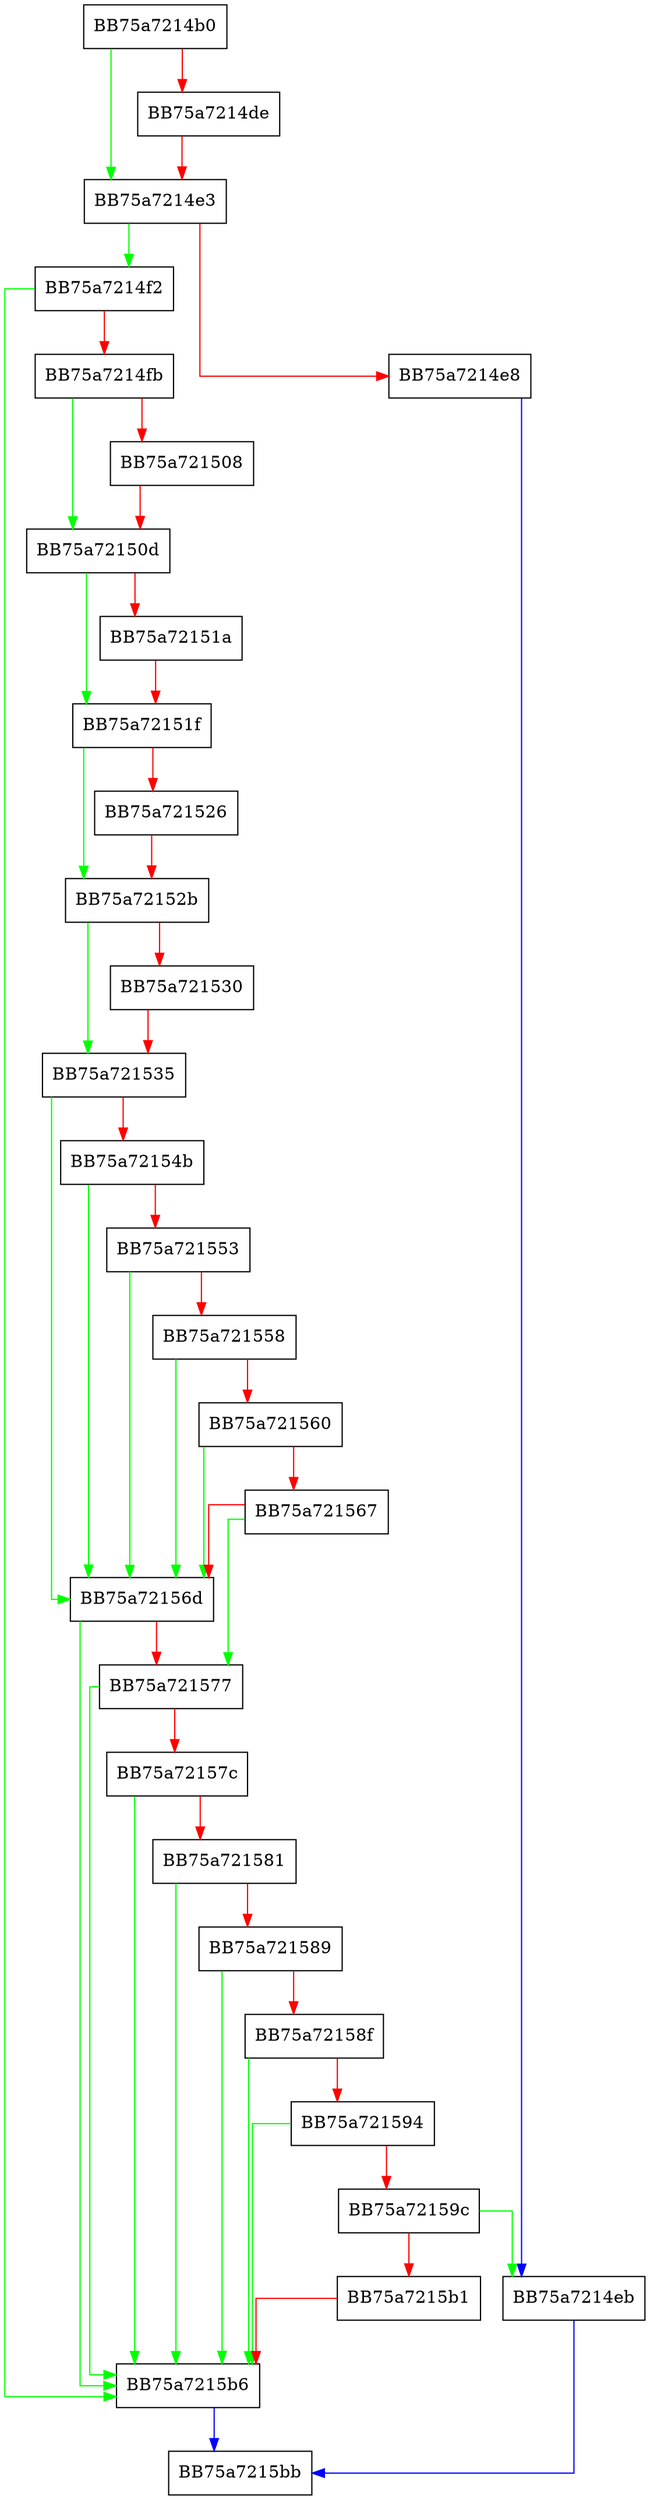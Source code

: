 digraph ExtractorValueAsName {
  node [shape="box"];
  graph [splines=ortho];
  BB75a7214b0 -> BB75a7214e3 [color="green"];
  BB75a7214b0 -> BB75a7214de [color="red"];
  BB75a7214de -> BB75a7214e3 [color="red"];
  BB75a7214e3 -> BB75a7214f2 [color="green"];
  BB75a7214e3 -> BB75a7214e8 [color="red"];
  BB75a7214e8 -> BB75a7214eb [color="blue"];
  BB75a7214eb -> BB75a7215bb [color="blue"];
  BB75a7214f2 -> BB75a7215b6 [color="green"];
  BB75a7214f2 -> BB75a7214fb [color="red"];
  BB75a7214fb -> BB75a72150d [color="green"];
  BB75a7214fb -> BB75a721508 [color="red"];
  BB75a721508 -> BB75a72150d [color="red"];
  BB75a72150d -> BB75a72151f [color="green"];
  BB75a72150d -> BB75a72151a [color="red"];
  BB75a72151a -> BB75a72151f [color="red"];
  BB75a72151f -> BB75a72152b [color="green"];
  BB75a72151f -> BB75a721526 [color="red"];
  BB75a721526 -> BB75a72152b [color="red"];
  BB75a72152b -> BB75a721535 [color="green"];
  BB75a72152b -> BB75a721530 [color="red"];
  BB75a721530 -> BB75a721535 [color="red"];
  BB75a721535 -> BB75a72156d [color="green"];
  BB75a721535 -> BB75a72154b [color="red"];
  BB75a72154b -> BB75a72156d [color="green"];
  BB75a72154b -> BB75a721553 [color="red"];
  BB75a721553 -> BB75a72156d [color="green"];
  BB75a721553 -> BB75a721558 [color="red"];
  BB75a721558 -> BB75a72156d [color="green"];
  BB75a721558 -> BB75a721560 [color="red"];
  BB75a721560 -> BB75a72156d [color="green"];
  BB75a721560 -> BB75a721567 [color="red"];
  BB75a721567 -> BB75a721577 [color="green"];
  BB75a721567 -> BB75a72156d [color="red"];
  BB75a72156d -> BB75a7215b6 [color="green"];
  BB75a72156d -> BB75a721577 [color="red"];
  BB75a721577 -> BB75a7215b6 [color="green"];
  BB75a721577 -> BB75a72157c [color="red"];
  BB75a72157c -> BB75a7215b6 [color="green"];
  BB75a72157c -> BB75a721581 [color="red"];
  BB75a721581 -> BB75a7215b6 [color="green"];
  BB75a721581 -> BB75a721589 [color="red"];
  BB75a721589 -> BB75a7215b6 [color="green"];
  BB75a721589 -> BB75a72158f [color="red"];
  BB75a72158f -> BB75a7215b6 [color="green"];
  BB75a72158f -> BB75a721594 [color="red"];
  BB75a721594 -> BB75a7215b6 [color="green"];
  BB75a721594 -> BB75a72159c [color="red"];
  BB75a72159c -> BB75a7214eb [color="green"];
  BB75a72159c -> BB75a7215b1 [color="red"];
  BB75a7215b1 -> BB75a7215b6 [color="red"];
  BB75a7215b6 -> BB75a7215bb [color="blue"];
}